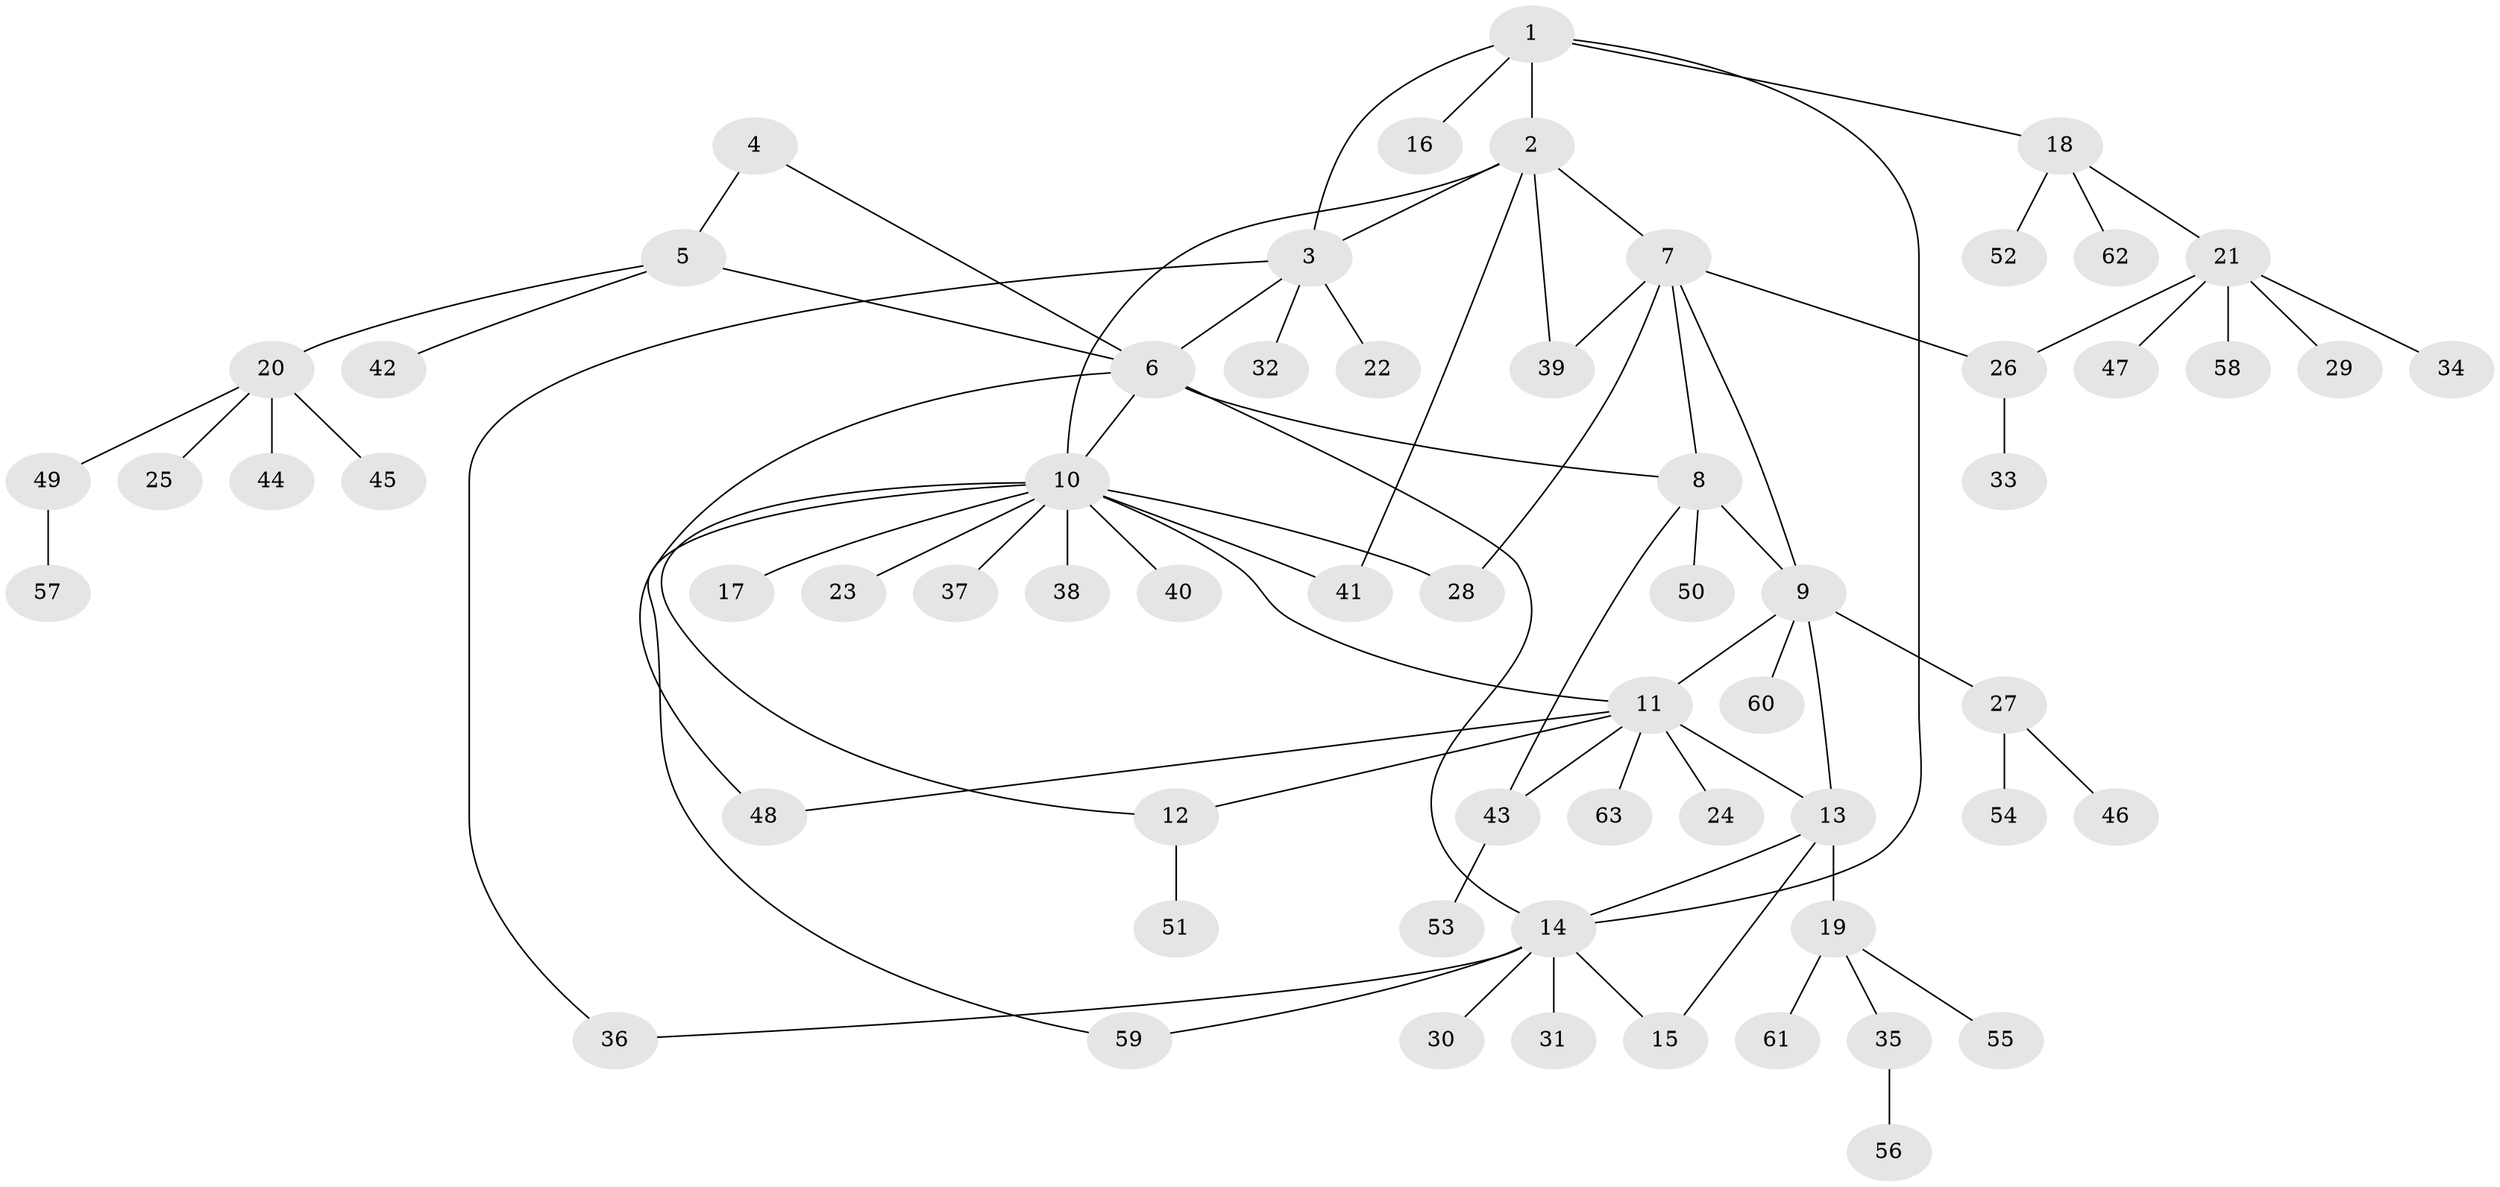 // Generated by graph-tools (version 1.1) at 2025/26/03/09/25 03:26:40]
// undirected, 63 vertices, 81 edges
graph export_dot {
graph [start="1"]
  node [color=gray90,style=filled];
  1;
  2;
  3;
  4;
  5;
  6;
  7;
  8;
  9;
  10;
  11;
  12;
  13;
  14;
  15;
  16;
  17;
  18;
  19;
  20;
  21;
  22;
  23;
  24;
  25;
  26;
  27;
  28;
  29;
  30;
  31;
  32;
  33;
  34;
  35;
  36;
  37;
  38;
  39;
  40;
  41;
  42;
  43;
  44;
  45;
  46;
  47;
  48;
  49;
  50;
  51;
  52;
  53;
  54;
  55;
  56;
  57;
  58;
  59;
  60;
  61;
  62;
  63;
  1 -- 2;
  1 -- 3;
  1 -- 14;
  1 -- 16;
  1 -- 18;
  2 -- 3;
  2 -- 7;
  2 -- 10;
  2 -- 39;
  2 -- 41;
  3 -- 6;
  3 -- 22;
  3 -- 32;
  3 -- 36;
  4 -- 5;
  4 -- 6;
  5 -- 6;
  5 -- 20;
  5 -- 42;
  6 -- 8;
  6 -- 10;
  6 -- 14;
  6 -- 48;
  7 -- 8;
  7 -- 9;
  7 -- 26;
  7 -- 28;
  7 -- 39;
  8 -- 9;
  8 -- 43;
  8 -- 50;
  9 -- 11;
  9 -- 13;
  9 -- 27;
  9 -- 60;
  10 -- 11;
  10 -- 12;
  10 -- 17;
  10 -- 23;
  10 -- 28;
  10 -- 37;
  10 -- 38;
  10 -- 40;
  10 -- 41;
  10 -- 59;
  11 -- 12;
  11 -- 13;
  11 -- 24;
  11 -- 43;
  11 -- 48;
  11 -- 63;
  12 -- 51;
  13 -- 14;
  13 -- 15;
  13 -- 19;
  14 -- 15;
  14 -- 30;
  14 -- 31;
  14 -- 36;
  14 -- 59;
  18 -- 21;
  18 -- 52;
  18 -- 62;
  19 -- 35;
  19 -- 55;
  19 -- 61;
  20 -- 25;
  20 -- 44;
  20 -- 45;
  20 -- 49;
  21 -- 26;
  21 -- 29;
  21 -- 34;
  21 -- 47;
  21 -- 58;
  26 -- 33;
  27 -- 46;
  27 -- 54;
  35 -- 56;
  43 -- 53;
  49 -- 57;
}
